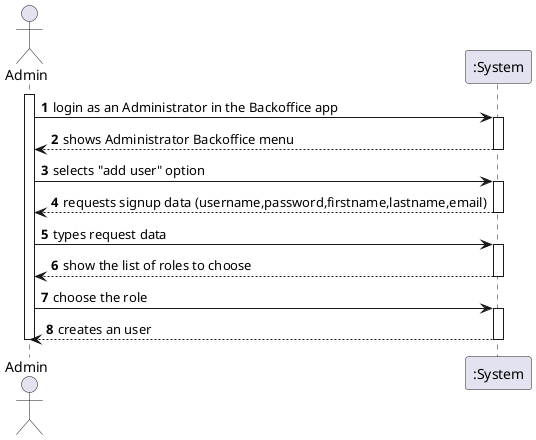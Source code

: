 @startuml US_1000_SSD_ADD_USER

autonumber

actor Administrator as "Admin"

activate Administrator

Administrator -> ":System" : login as an Administrator in the Backoffice app
activate ":System"

":System" --> Administrator : shows Administrator Backoffice menu
deactivate ":System"

Administrator -> ":System" : selects "add user" option
activate ":System"

":System" --> Administrator : requests signup data (username,password,firstname,lastname,email)
deactivate ":System"

Administrator -> ":System" : types request data
activate ":System"

":System" --> Administrator : show the list of roles to choose
deactivate ":System"

Administrator -> ":System" : choose the role
activate ":System"

":System" --> Administrator : creates an user
deactivate ":System"

deactivate Administrator

@enduml
